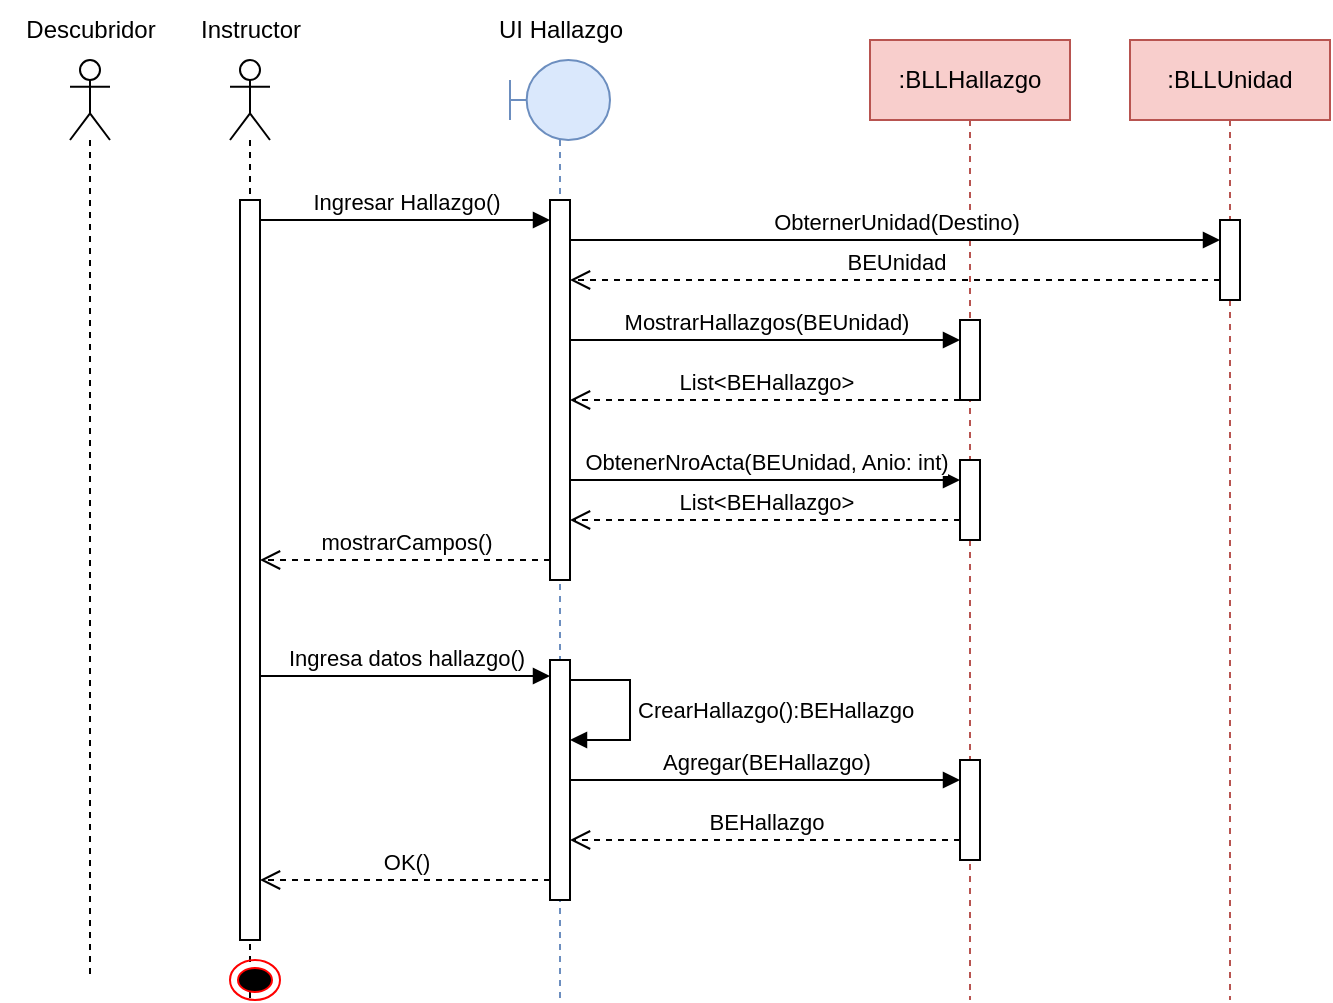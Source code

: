 <mxfile version="21.2.8" type="device" pages="6">
  <diagram id="c3wsxeW9VfYVjVdndttN" name="Hallazgo">
    <mxGraphModel dx="864" dy="508" grid="1" gridSize="10" guides="1" tooltips="1" connect="1" arrows="1" fold="1" page="1" pageScale="1" pageWidth="827" pageHeight="1169" math="0" shadow="0">
      <root>
        <mxCell id="0" />
        <mxCell id="1" parent="0" />
        <mxCell id="3DWU5Ann643cm-ORA4wk-1" value="" style="shape=umlLifeline;perimeter=lifelinePerimeter;whiteSpace=wrap;html=1;container=1;dropTarget=0;collapsible=0;recursiveResize=0;outlineConnect=0;portConstraint=eastwest;newEdgeStyle={&quot;edgeStyle&quot;:&quot;elbowEdgeStyle&quot;,&quot;elbow&quot;:&quot;vertical&quot;,&quot;curved&quot;:0,&quot;rounded&quot;:0};participant=umlActor;" parent="1" vertex="1">
          <mxGeometry x="370" y="890" width="20" height="470" as="geometry" />
        </mxCell>
        <mxCell id="O9HUUC9VaAOcV9BN0eb_-8" value="" style="html=1;points=[];perimeter=orthogonalPerimeter;outlineConnect=0;targetShapes=umlLifeline;portConstraint=eastwest;newEdgeStyle={&quot;edgeStyle&quot;:&quot;elbowEdgeStyle&quot;,&quot;elbow&quot;:&quot;vertical&quot;,&quot;curved&quot;:0,&quot;rounded&quot;:0};" parent="3DWU5Ann643cm-ORA4wk-1" vertex="1">
          <mxGeometry x="5" y="70" width="10" height="370" as="geometry" />
        </mxCell>
        <mxCell id="O9HUUC9VaAOcV9BN0eb_-1" value="" style="shape=umlLifeline;perimeter=lifelinePerimeter;whiteSpace=wrap;html=1;container=1;dropTarget=0;collapsible=0;recursiveResize=0;outlineConnect=0;portConstraint=eastwest;newEdgeStyle={&quot;edgeStyle&quot;:&quot;elbowEdgeStyle&quot;,&quot;elbow&quot;:&quot;vertical&quot;,&quot;curved&quot;:0,&quot;rounded&quot;:0};participant=umlBoundary;fontSize=12;fillColor=#dae8fc;strokeColor=#6c8ebf;" parent="1" vertex="1">
          <mxGeometry x="510" y="890" width="50" height="470" as="geometry" />
        </mxCell>
        <mxCell id="O9HUUC9VaAOcV9BN0eb_-35" style="edgeStyle=elbowEdgeStyle;rounded=0;orthogonalLoop=1;jettySize=auto;html=1;elbow=vertical;curved=0;" parent="O9HUUC9VaAOcV9BN0eb_-1" source="O9HUUC9VaAOcV9BN0eb_-9" target="O9HUUC9VaAOcV9BN0eb_-1" edge="1">
          <mxGeometry relative="1" as="geometry" />
        </mxCell>
        <mxCell id="O9HUUC9VaAOcV9BN0eb_-9" value="" style="html=1;points=[];perimeter=orthogonalPerimeter;outlineConnect=0;targetShapes=umlLifeline;portConstraint=eastwest;newEdgeStyle={&quot;edgeStyle&quot;:&quot;elbowEdgeStyle&quot;,&quot;elbow&quot;:&quot;vertical&quot;,&quot;curved&quot;:0,&quot;rounded&quot;:0};" parent="O9HUUC9VaAOcV9BN0eb_-1" vertex="1">
          <mxGeometry x="20" y="70" width="10" height="190" as="geometry" />
        </mxCell>
        <mxCell id="O9HUUC9VaAOcV9BN0eb_-37" value="" style="html=1;points=[];perimeter=orthogonalPerimeter;outlineConnect=0;targetShapes=umlLifeline;portConstraint=eastwest;newEdgeStyle={&quot;edgeStyle&quot;:&quot;elbowEdgeStyle&quot;,&quot;elbow&quot;:&quot;vertical&quot;,&quot;curved&quot;:0,&quot;rounded&quot;:0};" parent="O9HUUC9VaAOcV9BN0eb_-1" vertex="1">
          <mxGeometry x="20" y="300" width="10" height="120" as="geometry" />
        </mxCell>
        <mxCell id="4FQauCy_jsnJDFFm2DyC-2" value="CrearHallazgo():BEHallazgo" style="html=1;align=left;spacingLeft=2;endArrow=block;rounded=0;edgeStyle=orthogonalEdgeStyle;curved=0;rounded=0;" parent="O9HUUC9VaAOcV9BN0eb_-1" source="O9HUUC9VaAOcV9BN0eb_-37" target="O9HUUC9VaAOcV9BN0eb_-37" edge="1">
          <mxGeometry relative="1" as="geometry">
            <mxPoint x="30" y="310" as="sourcePoint" />
            <Array as="points">
              <mxPoint x="60" y="310" />
              <mxPoint x="60" y="340" />
            </Array>
            <mxPoint x="35" y="340" as="targetPoint" />
          </mxGeometry>
        </mxCell>
        <mxCell id="O9HUUC9VaAOcV9BN0eb_-4" value="Instructor" style="text;html=1;align=center;verticalAlign=middle;resizable=0;points=[];autosize=1;strokeColor=none;fillColor=none;" parent="1" vertex="1">
          <mxGeometry x="345" y="860" width="70" height="30" as="geometry" />
        </mxCell>
        <mxCell id="O9HUUC9VaAOcV9BN0eb_-6" value=":BLLHallazgo" style="shape=umlLifeline;perimeter=lifelinePerimeter;whiteSpace=wrap;html=1;container=1;dropTarget=0;collapsible=0;recursiveResize=0;outlineConnect=0;portConstraint=eastwest;newEdgeStyle={&quot;edgeStyle&quot;:&quot;elbowEdgeStyle&quot;,&quot;elbow&quot;:&quot;vertical&quot;,&quot;curved&quot;:0,&quot;rounded&quot;:0};fillColor=#f8cecc;strokeColor=#b85450;" parent="1" vertex="1">
          <mxGeometry x="690" y="880" width="100" height="480" as="geometry" />
        </mxCell>
        <mxCell id="O9HUUC9VaAOcV9BN0eb_-14" value="" style="html=1;points=[];perimeter=orthogonalPerimeter;outlineConnect=0;targetShapes=umlLifeline;portConstraint=eastwest;newEdgeStyle={&quot;edgeStyle&quot;:&quot;elbowEdgeStyle&quot;,&quot;elbow&quot;:&quot;vertical&quot;,&quot;curved&quot;:0,&quot;rounded&quot;:0};" parent="O9HUUC9VaAOcV9BN0eb_-6" vertex="1">
          <mxGeometry x="45" y="140" width="10" height="40" as="geometry" />
        </mxCell>
        <mxCell id="O9HUUC9VaAOcV9BN0eb_-40" value="" style="html=1;points=[];perimeter=orthogonalPerimeter;outlineConnect=0;targetShapes=umlLifeline;portConstraint=eastwest;newEdgeStyle={&quot;edgeStyle&quot;:&quot;elbowEdgeStyle&quot;,&quot;elbow&quot;:&quot;vertical&quot;,&quot;curved&quot;:0,&quot;rounded&quot;:0};" parent="O9HUUC9VaAOcV9BN0eb_-6" vertex="1">
          <mxGeometry x="45" y="360" width="10" height="50" as="geometry" />
        </mxCell>
        <mxCell id="O9HUUC9VaAOcV9BN0eb_-7" value="UI Hallazgo" style="text;html=1;align=center;verticalAlign=middle;resizable=0;points=[];autosize=1;strokeColor=none;fillColor=none;" parent="1" vertex="1">
          <mxGeometry x="490" y="860" width="90" height="30" as="geometry" />
        </mxCell>
        <mxCell id="O9HUUC9VaAOcV9BN0eb_-10" value="Ingresar Hallazgo()" style="html=1;verticalAlign=bottom;endArrow=block;edgeStyle=elbowEdgeStyle;elbow=vertical;curved=0;rounded=0;" parent="1" source="O9HUUC9VaAOcV9BN0eb_-8" target="O9HUUC9VaAOcV9BN0eb_-9" edge="1">
          <mxGeometry relative="1" as="geometry">
            <mxPoint x="460" y="970" as="sourcePoint" />
            <Array as="points">
              <mxPoint x="480" y="970" />
              <mxPoint x="360" y="960" />
            </Array>
          </mxGeometry>
        </mxCell>
        <mxCell id="O9HUUC9VaAOcV9BN0eb_-11" value="mostrarCampos()" style="html=1;verticalAlign=bottom;endArrow=open;dashed=1;endSize=8;edgeStyle=elbowEdgeStyle;elbow=vertical;curved=0;rounded=0;" parent="1" source="O9HUUC9VaAOcV9BN0eb_-9" target="O9HUUC9VaAOcV9BN0eb_-8" edge="1">
          <mxGeometry relative="1" as="geometry">
            <mxPoint x="460" y="1045" as="targetPoint" />
            <Array as="points">
              <mxPoint x="450" y="1140" />
            </Array>
          </mxGeometry>
        </mxCell>
        <mxCell id="O9HUUC9VaAOcV9BN0eb_-12" value=":BLLUnidad" style="shape=umlLifeline;perimeter=lifelinePerimeter;whiteSpace=wrap;html=1;container=1;dropTarget=0;collapsible=0;recursiveResize=0;outlineConnect=0;portConstraint=eastwest;newEdgeStyle={&quot;edgeStyle&quot;:&quot;elbowEdgeStyle&quot;,&quot;elbow&quot;:&quot;vertical&quot;,&quot;curved&quot;:0,&quot;rounded&quot;:0};fillColor=#f8cecc;strokeColor=#b85450;" parent="1" vertex="1">
          <mxGeometry x="820" y="880" width="100" height="480" as="geometry" />
        </mxCell>
        <mxCell id="O9HUUC9VaAOcV9BN0eb_-24" value="" style="html=1;points=[];perimeter=orthogonalPerimeter;outlineConnect=0;targetShapes=umlLifeline;portConstraint=eastwest;newEdgeStyle={&quot;edgeStyle&quot;:&quot;elbowEdgeStyle&quot;,&quot;elbow&quot;:&quot;vertical&quot;,&quot;curved&quot;:0,&quot;rounded&quot;:0};" parent="O9HUUC9VaAOcV9BN0eb_-12" vertex="1">
          <mxGeometry x="45" y="90" width="10" height="40" as="geometry" />
        </mxCell>
        <mxCell id="O9HUUC9VaAOcV9BN0eb_-15" value="MostrarHallazgos(BEUnidad)" style="html=1;verticalAlign=bottom;endArrow=block;edgeStyle=elbowEdgeStyle;elbow=vertical;curved=0;rounded=0;" parent="1" target="O9HUUC9VaAOcV9BN0eb_-14" edge="1">
          <mxGeometry relative="1" as="geometry">
            <mxPoint x="540" y="1030" as="sourcePoint" />
            <Array as="points">
              <mxPoint x="680" y="1030" />
              <mxPoint x="660" y="1040" />
              <mxPoint x="570" y="1020" />
              <mxPoint x="720" y="1010" />
            </Array>
          </mxGeometry>
        </mxCell>
        <mxCell id="O9HUUC9VaAOcV9BN0eb_-16" value="List&amp;lt;BEHallazgo&amp;gt;" style="html=1;verticalAlign=bottom;endArrow=open;dashed=1;endSize=8;edgeStyle=elbowEdgeStyle;elbow=vertical;curved=0;rounded=0;" parent="1" source="O9HUUC9VaAOcV9BN0eb_-14" edge="1">
          <mxGeometry relative="1" as="geometry">
            <mxPoint x="540" y="1060" as="targetPoint" />
            <Array as="points">
              <mxPoint x="680" y="1060" />
            </Array>
            <mxPoint as="offset" />
          </mxGeometry>
        </mxCell>
        <mxCell id="O9HUUC9VaAOcV9BN0eb_-18" value="ObtenerNroActa(BEUnidad, Anio: int)" style="html=1;verticalAlign=bottom;endArrow=block;edgeStyle=elbowEdgeStyle;elbow=vertical;curved=0;rounded=0;" parent="1" target="O9HUUC9VaAOcV9BN0eb_-20" edge="1">
          <mxGeometry relative="1" as="geometry">
            <mxPoint x="540" y="1100" as="sourcePoint" />
            <mxPoint x="715" y="1100" as="targetPoint" />
            <Array as="points">
              <mxPoint x="560" y="1100" />
              <mxPoint x="710" y="1090" />
            </Array>
          </mxGeometry>
        </mxCell>
        <mxCell id="O9HUUC9VaAOcV9BN0eb_-19" value="List&amp;lt;BEHallazgo&amp;gt;" style="html=1;verticalAlign=bottom;endArrow=open;dashed=1;endSize=8;edgeStyle=elbowEdgeStyle;elbow=vertical;curved=0;rounded=0;" parent="1" source="O9HUUC9VaAOcV9BN0eb_-20" edge="1">
          <mxGeometry relative="1" as="geometry">
            <mxPoint x="540" y="1120" as="targetPoint" />
            <mxPoint x="730" y="1120" as="sourcePoint" />
            <Array as="points" />
            <mxPoint as="offset" />
          </mxGeometry>
        </mxCell>
        <mxCell id="O9HUUC9VaAOcV9BN0eb_-20" value="" style="html=1;points=[];perimeter=orthogonalPerimeter;outlineConnect=0;targetShapes=umlLifeline;portConstraint=eastwest;newEdgeStyle={&quot;edgeStyle&quot;:&quot;elbowEdgeStyle&quot;,&quot;elbow&quot;:&quot;vertical&quot;,&quot;curved&quot;:0,&quot;rounded&quot;:0};" parent="1" vertex="1">
          <mxGeometry x="735" y="1090" width="10" height="40" as="geometry" />
        </mxCell>
        <mxCell id="O9HUUC9VaAOcV9BN0eb_-25" value="ObternerUnidad(Destino)" style="html=1;verticalAlign=bottom;endArrow=block;edgeStyle=elbowEdgeStyle;elbow=vertical;curved=0;rounded=0;" parent="1" source="O9HUUC9VaAOcV9BN0eb_-9" target="O9HUUC9VaAOcV9BN0eb_-24" edge="1">
          <mxGeometry relative="1" as="geometry">
            <mxPoint x="670" y="1050" as="sourcePoint" />
            <Array as="points">
              <mxPoint x="620" y="980" />
              <mxPoint x="830" y="970" />
            </Array>
          </mxGeometry>
        </mxCell>
        <mxCell id="O9HUUC9VaAOcV9BN0eb_-26" value="BEUnidad" style="html=1;verticalAlign=bottom;endArrow=open;dashed=1;endSize=8;edgeStyle=elbowEdgeStyle;elbow=vertical;curved=0;rounded=0;" parent="1" source="O9HUUC9VaAOcV9BN0eb_-24" target="O9HUUC9VaAOcV9BN0eb_-9" edge="1">
          <mxGeometry relative="1" as="geometry">
            <mxPoint x="670" y="1125" as="targetPoint" />
            <Array as="points">
              <mxPoint x="780" y="1000" />
            </Array>
          </mxGeometry>
        </mxCell>
        <mxCell id="O9HUUC9VaAOcV9BN0eb_-28" value="" style="shape=umlLifeline;perimeter=lifelinePerimeter;whiteSpace=wrap;html=1;container=1;dropTarget=0;collapsible=0;recursiveResize=0;outlineConnect=0;portConstraint=eastwest;newEdgeStyle={&quot;edgeStyle&quot;:&quot;elbowEdgeStyle&quot;,&quot;elbow&quot;:&quot;vertical&quot;,&quot;curved&quot;:0,&quot;rounded&quot;:0};participant=umlActor;" parent="1" vertex="1">
          <mxGeometry x="290" y="890" width="20" height="460" as="geometry" />
        </mxCell>
        <mxCell id="O9HUUC9VaAOcV9BN0eb_-30" value="Descubridor" style="text;html=1;align=center;verticalAlign=middle;resizable=0;points=[];autosize=1;strokeColor=none;fillColor=none;" parent="1" vertex="1">
          <mxGeometry x="255" y="860" width="90" height="30" as="geometry" />
        </mxCell>
        <mxCell id="O9HUUC9VaAOcV9BN0eb_-38" value="Ingresa datos hallazgo()" style="html=1;verticalAlign=bottom;endArrow=block;edgeStyle=elbowEdgeStyle;elbow=vertical;curved=0;rounded=0;" parent="1" edge="1">
          <mxGeometry x="0.007" relative="1" as="geometry">
            <mxPoint x="385" y="1198" as="sourcePoint" />
            <Array as="points">
              <mxPoint x="500" y="1198" />
            </Array>
            <mxPoint x="530" y="1198" as="targetPoint" />
            <mxPoint as="offset" />
          </mxGeometry>
        </mxCell>
        <mxCell id="O9HUUC9VaAOcV9BN0eb_-39" value="OK()" style="html=1;verticalAlign=bottom;endArrow=open;dashed=1;endSize=8;edgeStyle=elbowEdgeStyle;elbow=vertical;curved=0;rounded=0;" parent="1" source="O9HUUC9VaAOcV9BN0eb_-37" target="O9HUUC9VaAOcV9BN0eb_-8" edge="1">
          <mxGeometry relative="1" as="geometry">
            <mxPoint x="460" y="1255.33" as="targetPoint" />
            <Array as="points">
              <mxPoint x="490" y="1300" />
              <mxPoint x="460" y="1260" />
            </Array>
          </mxGeometry>
        </mxCell>
        <mxCell id="O9HUUC9VaAOcV9BN0eb_-41" value="Agregar(BEHallazgo)" style="html=1;verticalAlign=bottom;endArrow=block;edgeStyle=elbowEdgeStyle;elbow=vertical;curved=0;rounded=0;" parent="1" source="O9HUUC9VaAOcV9BN0eb_-37" target="O9HUUC9VaAOcV9BN0eb_-40" edge="1">
          <mxGeometry relative="1" as="geometry">
            <mxPoint x="655" y="1210" as="sourcePoint" />
            <Array as="points">
              <mxPoint x="640" y="1250" />
              <mxPoint x="660" y="1220" />
              <mxPoint x="550" y="1210" />
            </Array>
          </mxGeometry>
        </mxCell>
        <mxCell id="O9HUUC9VaAOcV9BN0eb_-42" value="BEHallazgo" style="html=1;verticalAlign=bottom;endArrow=open;dashed=1;endSize=8;edgeStyle=elbowEdgeStyle;elbow=vertical;curved=0;rounded=0;" parent="1" source="O9HUUC9VaAOcV9BN0eb_-40" target="O9HUUC9VaAOcV9BN0eb_-37" edge="1">
          <mxGeometry x="0.001" relative="1" as="geometry">
            <mxPoint x="655" y="1285" as="targetPoint" />
            <Array as="points">
              <mxPoint x="590" y="1280" />
            </Array>
            <mxPoint as="offset" />
          </mxGeometry>
        </mxCell>
        <mxCell id="ej4OKCEAexvG4dMws27k-1" value="" style="ellipse;html=1;shape=endState;fillColor=#000000;strokeColor=#ff0000;" parent="1" vertex="1">
          <mxGeometry x="370" y="1340" width="25" height="20" as="geometry" />
        </mxCell>
      </root>
    </mxGraphModel>
  </diagram>
  <diagram name="Elemento" id="A-orRytzj3CsjvgJPvsr">
    <mxGraphModel dx="596" dy="350" grid="1" gridSize="10" guides="1" tooltips="1" connect="1" arrows="1" fold="1" page="1" pageScale="1" pageWidth="827" pageHeight="1169" math="0" shadow="0">
      <root>
        <mxCell id="A2rfT9lGhWCGEGuSBZPX-0" />
        <mxCell id="A2rfT9lGhWCGEGuSBZPX-1" parent="A2rfT9lGhWCGEGuSBZPX-0" />
        <mxCell id="A2rfT9lGhWCGEGuSBZPX-2" value="" style="shape=umlLifeline;perimeter=lifelinePerimeter;whiteSpace=wrap;html=1;container=1;dropTarget=0;collapsible=0;recursiveResize=0;outlineConnect=0;portConstraint=eastwest;newEdgeStyle={&quot;edgeStyle&quot;:&quot;elbowEdgeStyle&quot;,&quot;elbow&quot;:&quot;vertical&quot;,&quot;curved&quot;:0,&quot;rounded&quot;:0};participant=umlActor;" parent="A2rfT9lGhWCGEGuSBZPX-1" vertex="1">
          <mxGeometry x="370" y="890" width="20" height="490" as="geometry" />
        </mxCell>
        <mxCell id="A2rfT9lGhWCGEGuSBZPX-3" value="" style="html=1;points=[];perimeter=orthogonalPerimeter;outlineConnect=0;targetShapes=umlLifeline;portConstraint=eastwest;newEdgeStyle={&quot;edgeStyle&quot;:&quot;elbowEdgeStyle&quot;,&quot;elbow&quot;:&quot;vertical&quot;,&quot;curved&quot;:0,&quot;rounded&quot;:0};" parent="A2rfT9lGhWCGEGuSBZPX-2" vertex="1">
          <mxGeometry x="5" y="70" width="10" height="400" as="geometry" />
        </mxCell>
        <mxCell id="A2rfT9lGhWCGEGuSBZPX-4" value="" style="shape=umlLifeline;perimeter=lifelinePerimeter;whiteSpace=wrap;html=1;container=1;dropTarget=0;collapsible=0;recursiveResize=0;outlineConnect=0;portConstraint=eastwest;newEdgeStyle={&quot;edgeStyle&quot;:&quot;elbowEdgeStyle&quot;,&quot;elbow&quot;:&quot;vertical&quot;,&quot;curved&quot;:0,&quot;rounded&quot;:0};participant=umlBoundary;fontSize=12;fillColor=#dae8fc;strokeColor=#6c8ebf;" parent="A2rfT9lGhWCGEGuSBZPX-1" vertex="1">
          <mxGeometry x="510" y="890" width="50" height="490" as="geometry" />
        </mxCell>
        <mxCell id="A2rfT9lGhWCGEGuSBZPX-5" style="edgeStyle=elbowEdgeStyle;rounded=0;orthogonalLoop=1;jettySize=auto;html=1;elbow=vertical;curved=0;" parent="A2rfT9lGhWCGEGuSBZPX-4" source="A2rfT9lGhWCGEGuSBZPX-6" target="A2rfT9lGhWCGEGuSBZPX-4" edge="1">
          <mxGeometry relative="1" as="geometry" />
        </mxCell>
        <mxCell id="A2rfT9lGhWCGEGuSBZPX-6" value="" style="html=1;points=[];perimeter=orthogonalPerimeter;outlineConnect=0;targetShapes=umlLifeline;portConstraint=eastwest;newEdgeStyle={&quot;edgeStyle&quot;:&quot;elbowEdgeStyle&quot;,&quot;elbow&quot;:&quot;vertical&quot;,&quot;curved&quot;:0,&quot;rounded&quot;:0};" parent="A2rfT9lGhWCGEGuSBZPX-4" vertex="1">
          <mxGeometry x="20" y="70" width="10" height="190" as="geometry" />
        </mxCell>
        <mxCell id="A2rfT9lGhWCGEGuSBZPX-7" value="" style="html=1;points=[];perimeter=orthogonalPerimeter;outlineConnect=0;targetShapes=umlLifeline;portConstraint=eastwest;newEdgeStyle={&quot;edgeStyle&quot;:&quot;elbowEdgeStyle&quot;,&quot;elbow&quot;:&quot;vertical&quot;,&quot;curved&quot;:0,&quot;rounded&quot;:0};" parent="A2rfT9lGhWCGEGuSBZPX-4" vertex="1">
          <mxGeometry x="20" y="300" width="10" height="170" as="geometry" />
        </mxCell>
        <mxCell id="A2rfT9lGhWCGEGuSBZPX-8" value="CrearElemento():BEElemento" style="html=1;align=left;spacingLeft=2;endArrow=block;rounded=0;edgeStyle=orthogonalEdgeStyle;curved=0;rounded=0;" parent="A2rfT9lGhWCGEGuSBZPX-4" edge="1">
          <mxGeometry relative="1" as="geometry">
            <mxPoint x="30" y="339" as="sourcePoint" />
            <Array as="points">
              <mxPoint x="60" y="339" />
              <mxPoint x="60" y="369" />
            </Array>
            <mxPoint x="30" y="369" as="targetPoint" />
          </mxGeometry>
        </mxCell>
        <mxCell id="A2rfT9lGhWCGEGuSBZPX-9" value="Instructor" style="text;html=1;align=center;verticalAlign=middle;resizable=0;points=[];autosize=1;strokeColor=none;fillColor=none;" parent="A2rfT9lGhWCGEGuSBZPX-1" vertex="1">
          <mxGeometry x="345" y="860" width="70" height="30" as="geometry" />
        </mxCell>
        <mxCell id="A2rfT9lGhWCGEGuSBZPX-10" value=":BLLElemento" style="shape=umlLifeline;perimeter=lifelinePerimeter;whiteSpace=wrap;html=1;container=1;dropTarget=0;collapsible=0;recursiveResize=0;outlineConnect=0;portConstraint=eastwest;newEdgeStyle={&quot;edgeStyle&quot;:&quot;elbowEdgeStyle&quot;,&quot;elbow&quot;:&quot;vertical&quot;,&quot;curved&quot;:0,&quot;rounded&quot;:0};fillColor=#f8cecc;strokeColor=#b85450;" parent="A2rfT9lGhWCGEGuSBZPX-1" vertex="1">
          <mxGeometry x="761" y="880" width="100" height="510" as="geometry" />
        </mxCell>
        <mxCell id="A2rfT9lGhWCGEGuSBZPX-12" value="" style="html=1;points=[];perimeter=orthogonalPerimeter;outlineConnect=0;targetShapes=umlLifeline;portConstraint=eastwest;newEdgeStyle={&quot;edgeStyle&quot;:&quot;elbowEdgeStyle&quot;,&quot;elbow&quot;:&quot;vertical&quot;,&quot;curved&quot;:0,&quot;rounded&quot;:0};" parent="A2rfT9lGhWCGEGuSBZPX-10" vertex="1">
          <mxGeometry x="45" y="390" width="10" height="50" as="geometry" />
        </mxCell>
        <mxCell id="A2rfT9lGhWCGEGuSBZPX-13" value="UI Elemento" style="text;html=1;align=center;verticalAlign=middle;resizable=0;points=[];autosize=1;strokeColor=none;fillColor=none;" parent="A2rfT9lGhWCGEGuSBZPX-1" vertex="1">
          <mxGeometry x="490" y="860" width="90" height="30" as="geometry" />
        </mxCell>
        <mxCell id="A2rfT9lGhWCGEGuSBZPX-14" value="Ingresar UI Elemento()" style="html=1;verticalAlign=bottom;endArrow=block;edgeStyle=elbowEdgeStyle;elbow=vertical;curved=0;rounded=0;" parent="A2rfT9lGhWCGEGuSBZPX-1" source="A2rfT9lGhWCGEGuSBZPX-3" target="A2rfT9lGhWCGEGuSBZPX-6" edge="1">
          <mxGeometry relative="1" as="geometry">
            <mxPoint x="460" y="970" as="sourcePoint" />
            <Array as="points">
              <mxPoint x="480" y="970" />
              <mxPoint x="360" y="960" />
            </Array>
          </mxGeometry>
        </mxCell>
        <mxCell id="A2rfT9lGhWCGEGuSBZPX-15" value="mostrarCampos()" style="html=1;verticalAlign=bottom;endArrow=open;dashed=1;endSize=8;edgeStyle=elbowEdgeStyle;elbow=vertical;curved=0;rounded=0;" parent="A2rfT9lGhWCGEGuSBZPX-1" source="A2rfT9lGhWCGEGuSBZPX-6" target="A2rfT9lGhWCGEGuSBZPX-3" edge="1">
          <mxGeometry relative="1" as="geometry">
            <mxPoint x="460" y="1045" as="targetPoint" />
            <Array as="points">
              <mxPoint x="450" y="1140" />
            </Array>
          </mxGeometry>
        </mxCell>
        <mxCell id="A2rfT9lGhWCGEGuSBZPX-16" value=":BLLCategoria" style="shape=umlLifeline;perimeter=lifelinePerimeter;whiteSpace=wrap;html=1;container=1;dropTarget=0;collapsible=0;recursiveResize=0;outlineConnect=0;portConstraint=eastwest;newEdgeStyle={&quot;edgeStyle&quot;:&quot;elbowEdgeStyle&quot;,&quot;elbow&quot;:&quot;vertical&quot;,&quot;curved&quot;:0,&quot;rounded&quot;:0};fillColor=#f8cecc;strokeColor=#b85450;" parent="A2rfT9lGhWCGEGuSBZPX-1" vertex="1">
          <mxGeometry x="890" y="880" width="100" height="510" as="geometry" />
        </mxCell>
        <mxCell id="A2rfT9lGhWCGEGuSBZPX-17" value="" style="html=1;points=[];perimeter=orthogonalPerimeter;outlineConnect=0;targetShapes=umlLifeline;portConstraint=eastwest;newEdgeStyle={&quot;edgeStyle&quot;:&quot;elbowEdgeStyle&quot;,&quot;elbow&quot;:&quot;vertical&quot;,&quot;curved&quot;:0,&quot;rounded&quot;:0};" parent="A2rfT9lGhWCGEGuSBZPX-16" vertex="1">
          <mxGeometry x="45" y="90" width="10" height="60" as="geometry" />
        </mxCell>
        <mxCell id="A2rfT9lGhWCGEGuSBZPX-23" value="ObtenerCategorias()" style="html=1;verticalAlign=bottom;endArrow=block;edgeStyle=elbowEdgeStyle;elbow=vertical;curved=0;rounded=0;" parent="A2rfT9lGhWCGEGuSBZPX-1" source="A2rfT9lGhWCGEGuSBZPX-6" target="A2rfT9lGhWCGEGuSBZPX-17" edge="1">
          <mxGeometry relative="1" as="geometry">
            <mxPoint x="670" y="1050" as="sourcePoint" />
            <Array as="points">
              <mxPoint x="620" y="980" />
              <mxPoint x="830" y="970" />
            </Array>
          </mxGeometry>
        </mxCell>
        <mxCell id="A2rfT9lGhWCGEGuSBZPX-24" value="List&amp;lt;BECategoria&amp;gt;" style="html=1;verticalAlign=bottom;endArrow=open;dashed=1;endSize=8;edgeStyle=elbowEdgeStyle;elbow=vertical;curved=0;rounded=0;" parent="A2rfT9lGhWCGEGuSBZPX-1" source="A2rfT9lGhWCGEGuSBZPX-17" target="A2rfT9lGhWCGEGuSBZPX-6" edge="1">
          <mxGeometry relative="1" as="geometry">
            <mxPoint x="670" y="1125" as="targetPoint" />
            <Array as="points">
              <mxPoint x="790" y="1020" />
            </Array>
          </mxGeometry>
        </mxCell>
        <mxCell id="A2rfT9lGhWCGEGuSBZPX-27" value="Ingresa datos Elementos()" style="html=1;verticalAlign=bottom;endArrow=block;edgeStyle=elbowEdgeStyle;elbow=vertical;curved=0;rounded=0;" parent="A2rfT9lGhWCGEGuSBZPX-1" edge="1">
          <mxGeometry relative="1" as="geometry">
            <mxPoint x="385" y="1198" as="sourcePoint" />
            <Array as="points">
              <mxPoint x="500" y="1198" />
            </Array>
            <mxPoint x="530" y="1198" as="targetPoint" />
          </mxGeometry>
        </mxCell>
        <mxCell id="A2rfT9lGhWCGEGuSBZPX-28" value="Mostrar elementos()" style="html=1;verticalAlign=bottom;endArrow=open;dashed=1;endSize=8;edgeStyle=elbowEdgeStyle;elbow=vertical;curved=0;rounded=0;" parent="A2rfT9lGhWCGEGuSBZPX-1" source="A2rfT9lGhWCGEGuSBZPX-7" target="A2rfT9lGhWCGEGuSBZPX-3" edge="1">
          <mxGeometry relative="1" as="geometry">
            <mxPoint x="460" y="1255.33" as="targetPoint" />
            <Array as="points">
              <mxPoint x="490" y="1330" />
              <mxPoint x="460" y="1260" />
            </Array>
          </mxGeometry>
        </mxCell>
        <mxCell id="A2rfT9lGhWCGEGuSBZPX-29" value="AgregarElementoHallazgo(BEHallazgo ,BEElemento)" style="html=1;verticalAlign=bottom;endArrow=block;edgeStyle=elbowEdgeStyle;elbow=vertical;curved=0;rounded=0;" parent="A2rfT9lGhWCGEGuSBZPX-1" target="A2rfT9lGhWCGEGuSBZPX-12" edge="1">
          <mxGeometry x="-0.001" relative="1" as="geometry">
            <mxPoint x="540" y="1282" as="sourcePoint" />
            <Array as="points">
              <mxPoint x="640" y="1282" />
              <mxPoint x="660" y="1252" />
              <mxPoint x="550" y="1242" />
            </Array>
            <mxPoint x="737" y="1282" as="targetPoint" />
            <mxPoint as="offset" />
          </mxGeometry>
        </mxCell>
        <mxCell id="A2rfT9lGhWCGEGuSBZPX-30" value="OK():bool" style="html=1;verticalAlign=bottom;endArrow=open;dashed=1;endSize=8;edgeStyle=elbowEdgeStyle;elbow=vertical;curved=0;rounded=0;" parent="A2rfT9lGhWCGEGuSBZPX-1" source="A2rfT9lGhWCGEGuSBZPX-12" edge="1">
          <mxGeometry x="0.001" relative="1" as="geometry">
            <mxPoint x="540" y="1308" as="targetPoint" />
            <Array as="points">
              <mxPoint x="590" y="1308" />
            </Array>
            <mxPoint as="offset" />
          </mxGeometry>
        </mxCell>
        <mxCell id="YlGeLhQk132Ek1MZTJKb-0" value=":BLLArticulo" style="shape=umlLifeline;perimeter=lifelinePerimeter;whiteSpace=wrap;html=1;container=1;dropTarget=0;collapsible=0;recursiveResize=0;outlineConnect=0;portConstraint=eastwest;newEdgeStyle={&quot;edgeStyle&quot;:&quot;elbowEdgeStyle&quot;,&quot;elbow&quot;:&quot;vertical&quot;,&quot;curved&quot;:0,&quot;rounded&quot;:0};fillColor=#f8cecc;strokeColor=#b85450;" parent="A2rfT9lGhWCGEGuSBZPX-1" vertex="1">
          <mxGeometry x="1050" y="880" width="100" height="510" as="geometry" />
        </mxCell>
        <mxCell id="YlGeLhQk132Ek1MZTJKb-1" value="" style="html=1;points=[];perimeter=orthogonalPerimeter;outlineConnect=0;targetShapes=umlLifeline;portConstraint=eastwest;newEdgeStyle={&quot;edgeStyle&quot;:&quot;elbowEdgeStyle&quot;,&quot;elbow&quot;:&quot;vertical&quot;,&quot;curved&quot;:0,&quot;rounded&quot;:0};" parent="YlGeLhQk132Ek1MZTJKb-0" vertex="1">
          <mxGeometry x="45" y="110" width="10" height="30" as="geometry" />
        </mxCell>
        <mxCell id="YlGeLhQk132Ek1MZTJKb-2" value=":BLLEstado_Elemento" style="shape=umlLifeline;perimeter=lifelinePerimeter;whiteSpace=wrap;html=1;container=1;dropTarget=0;collapsible=0;recursiveResize=0;outlineConnect=0;portConstraint=eastwest;newEdgeStyle={&quot;edgeStyle&quot;:&quot;elbowEdgeStyle&quot;,&quot;elbow&quot;:&quot;vertical&quot;,&quot;curved&quot;:0,&quot;rounded&quot;:0};fillColor=#f8cecc;strokeColor=#b85450;" parent="A2rfT9lGhWCGEGuSBZPX-1" vertex="1">
          <mxGeometry x="1190" y="880" width="130" height="520" as="geometry" />
        </mxCell>
        <mxCell id="YlGeLhQk132Ek1MZTJKb-3" value="" style="html=1;points=[];perimeter=orthogonalPerimeter;outlineConnect=0;targetShapes=umlLifeline;portConstraint=eastwest;newEdgeStyle={&quot;edgeStyle&quot;:&quot;elbowEdgeStyle&quot;,&quot;elbow&quot;:&quot;vertical&quot;,&quot;curved&quot;:0,&quot;rounded&quot;:0};" parent="YlGeLhQk132Ek1MZTJKb-2" vertex="1">
          <mxGeometry x="60" y="170" width="10" height="50" as="geometry" />
        </mxCell>
        <mxCell id="YlGeLhQk132Ek1MZTJKb-5" value="ObtenerAriculos(BECategoria)" style="html=1;verticalAlign=bottom;endArrow=block;edgeStyle=elbowEdgeStyle;elbow=vertical;curved=0;rounded=0;" parent="A2rfT9lGhWCGEGuSBZPX-1" source="A2rfT9lGhWCGEGuSBZPX-17" target="YlGeLhQk132Ek1MZTJKb-1" edge="1">
          <mxGeometry relative="1" as="geometry">
            <mxPoint x="620" y="990" as="sourcePoint" />
            <Array as="points">
              <mxPoint x="970" y="990" />
              <mxPoint x="910" y="980" />
            </Array>
            <mxPoint x="945" y="990" as="targetPoint" />
            <mxPoint as="offset" />
          </mxGeometry>
        </mxCell>
        <mxCell id="YlGeLhQk132Ek1MZTJKb-7" value="List&amp;lt;BEArticulo&amp;gt;" style="html=1;verticalAlign=bottom;endArrow=open;dashed=1;endSize=8;edgeStyle=elbowEdgeStyle;elbow=vertical;curved=0;rounded=0;" parent="A2rfT9lGhWCGEGuSBZPX-1" source="YlGeLhQk132Ek1MZTJKb-1" target="A2rfT9lGhWCGEGuSBZPX-17" edge="1">
          <mxGeometry relative="1" as="geometry">
            <mxPoint x="620" y="1030" as="targetPoint" />
            <Array as="points">
              <mxPoint x="1000" y="1010" />
              <mxPoint x="870" y="1030" />
            </Array>
            <mxPoint x="945" y="1030" as="sourcePoint" />
          </mxGeometry>
        </mxCell>
        <mxCell id="YlGeLhQk132Ek1MZTJKb-8" value="Loop" style="shape=umlFrame;whiteSpace=wrap;html=1;pointerEvents=0;width=50;height=20;fillColor=#1ba1e2;fontColor=#ffffff;strokeColor=#006EAF;" parent="A2rfT9lGhWCGEGuSBZPX-1" vertex="1">
          <mxGeometry x="890" y="950" width="250" height="80" as="geometry" />
        </mxCell>
        <mxCell id="YlGeLhQk132Ek1MZTJKb-9" value="ObtenerEstados()" style="html=1;verticalAlign=bottom;endArrow=block;edgeStyle=elbowEdgeStyle;elbow=vertical;curved=0;rounded=0;" parent="A2rfT9lGhWCGEGuSBZPX-1" source="A2rfT9lGhWCGEGuSBZPX-6" target="YlGeLhQk132Ek1MZTJKb-3" edge="1">
          <mxGeometry relative="1" as="geometry">
            <mxPoint x="610" y="1055" as="sourcePoint" />
            <Array as="points">
              <mxPoint x="1210" y="1055" />
              <mxPoint x="630" y="1050" />
              <mxPoint x="800" y="1040" />
              <mxPoint x="700" y="990" />
              <mxPoint x="910" y="980" />
            </Array>
            <mxPoint x="945" y="990" as="targetPoint" />
          </mxGeometry>
        </mxCell>
        <mxCell id="YlGeLhQk132Ek1MZTJKb-10" value="List&amp;lt;BEEstado_Elemento&amp;gt;" style="html=1;verticalAlign=bottom;endArrow=open;dashed=1;endSize=8;edgeStyle=elbowEdgeStyle;elbow=vertical;curved=0;rounded=0;" parent="A2rfT9lGhWCGEGuSBZPX-1" source="YlGeLhQk132Ek1MZTJKb-3" target="A2rfT9lGhWCGEGuSBZPX-6" edge="1">
          <mxGeometry relative="1" as="geometry">
            <mxPoint x="610" y="1090" as="targetPoint" />
            <Array as="points">
              <mxPoint x="1080" y="1090" />
              <mxPoint x="880" y="1080" />
            </Array>
            <mxPoint x="955" y="1080" as="sourcePoint" />
          </mxGeometry>
        </mxCell>
        <mxCell id="YlGeLhQk132Ek1MZTJKb-11" value="Loop" style="shape=umlFrame;whiteSpace=wrap;html=1;pointerEvents=0;width=50;height=20;fillColor=#1ba1e2;fontColor=#ffffff;strokeColor=#006EAF;" parent="A2rfT9lGhWCGEGuSBZPX-1" vertex="1">
          <mxGeometry x="330" y="1180" width="510" height="160" as="geometry" />
        </mxCell>
        <mxCell id="YlGeLhQk132Ek1MZTJKb-15" value="" style="ellipse;html=1;shape=endState;fillColor=#000000;strokeColor=#ff0000;" parent="A2rfT9lGhWCGEGuSBZPX-1" vertex="1">
          <mxGeometry x="367.5" y="1370" width="25" height="20" as="geometry" />
        </mxCell>
      </root>
    </mxGraphModel>
  </diagram>
  <diagram name="Intervinientes" id="DneeqVPw3gymN1wnQvtL">
    <mxGraphModel dx="524" dy="308" grid="1" gridSize="10" guides="1" tooltips="1" connect="1" arrows="1" fold="1" page="1" pageScale="1" pageWidth="827" pageHeight="1169" background="#ffffff" math="0" shadow="0">
      <root>
        <mxCell id="6egyOeeNCdMymKJtTczB-0" />
        <mxCell id="6egyOeeNCdMymKJtTczB-1" parent="6egyOeeNCdMymKJtTczB-0" />
        <mxCell id="6egyOeeNCdMymKJtTczB-2" value="" style="shape=umlLifeline;perimeter=lifelinePerimeter;whiteSpace=wrap;html=1;container=1;dropTarget=0;collapsible=0;recursiveResize=0;outlineConnect=0;portConstraint=eastwest;newEdgeStyle={&quot;edgeStyle&quot;:&quot;elbowEdgeStyle&quot;,&quot;elbow&quot;:&quot;vertical&quot;,&quot;curved&quot;:0,&quot;rounded&quot;:0};participant=umlActor;" parent="6egyOeeNCdMymKJtTczB-1" vertex="1">
          <mxGeometry x="370" y="890" width="20" height="490" as="geometry" />
        </mxCell>
        <mxCell id="6egyOeeNCdMymKJtTczB-3" value="" style="html=1;points=[];perimeter=orthogonalPerimeter;outlineConnect=0;targetShapes=umlLifeline;portConstraint=eastwest;newEdgeStyle={&quot;edgeStyle&quot;:&quot;elbowEdgeStyle&quot;,&quot;elbow&quot;:&quot;vertical&quot;,&quot;curved&quot;:0,&quot;rounded&quot;:0};" parent="6egyOeeNCdMymKJtTczB-2" vertex="1">
          <mxGeometry x="5" y="70" width="10" height="400" as="geometry" />
        </mxCell>
        <mxCell id="6egyOeeNCdMymKJtTczB-4" value="" style="shape=umlLifeline;perimeter=lifelinePerimeter;whiteSpace=wrap;html=1;container=1;dropTarget=0;collapsible=0;recursiveResize=0;outlineConnect=0;portConstraint=eastwest;newEdgeStyle={&quot;edgeStyle&quot;:&quot;elbowEdgeStyle&quot;,&quot;elbow&quot;:&quot;vertical&quot;,&quot;curved&quot;:0,&quot;rounded&quot;:0};participant=umlBoundary;fontSize=12;fillColor=#dae8fc;strokeColor=#6c8ebf;" parent="6egyOeeNCdMymKJtTczB-1" vertex="1">
          <mxGeometry x="510" y="890" width="50" height="490" as="geometry" />
        </mxCell>
        <mxCell id="6egyOeeNCdMymKJtTczB-5" style="edgeStyle=elbowEdgeStyle;rounded=0;orthogonalLoop=1;jettySize=auto;html=1;elbow=vertical;curved=0;" parent="6egyOeeNCdMymKJtTczB-4" source="6egyOeeNCdMymKJtTczB-6" target="6egyOeeNCdMymKJtTczB-4" edge="1">
          <mxGeometry relative="1" as="geometry" />
        </mxCell>
        <mxCell id="6egyOeeNCdMymKJtTczB-6" value="" style="html=1;points=[];perimeter=orthogonalPerimeter;outlineConnect=0;targetShapes=umlLifeline;portConstraint=eastwest;newEdgeStyle={&quot;edgeStyle&quot;:&quot;elbowEdgeStyle&quot;,&quot;elbow&quot;:&quot;vertical&quot;,&quot;curved&quot;:0,&quot;rounded&quot;:0};" parent="6egyOeeNCdMymKJtTczB-4" vertex="1">
          <mxGeometry x="20" y="70" width="10" height="190" as="geometry" />
        </mxCell>
        <mxCell id="6egyOeeNCdMymKJtTczB-7" value="" style="html=1;points=[];perimeter=orthogonalPerimeter;outlineConnect=0;targetShapes=umlLifeline;portConstraint=eastwest;newEdgeStyle={&quot;edgeStyle&quot;:&quot;elbowEdgeStyle&quot;,&quot;elbow&quot;:&quot;vertical&quot;,&quot;curved&quot;:0,&quot;rounded&quot;:0};" parent="6egyOeeNCdMymKJtTczB-4" vertex="1">
          <mxGeometry x="20" y="300" width="10" height="170" as="geometry" />
        </mxCell>
        <mxCell id="6egyOeeNCdMymKJtTczB-9" value="Instructor" style="text;html=1;align=center;verticalAlign=middle;resizable=0;points=[];autosize=1;strokeColor=none;fillColor=none;" parent="6egyOeeNCdMymKJtTczB-1" vertex="1">
          <mxGeometry x="345" y="860" width="70" height="30" as="geometry" />
        </mxCell>
        <mxCell id="6egyOeeNCdMymKJtTczB-12" value="UI Intervientes" style="text;html=1;align=center;verticalAlign=middle;resizable=0;points=[];autosize=1;strokeColor=none;fillColor=none;" parent="6egyOeeNCdMymKJtTczB-1" vertex="1">
          <mxGeometry x="485" y="860" width="100" height="30" as="geometry" />
        </mxCell>
        <mxCell id="6egyOeeNCdMymKJtTczB-13" value="Ingresar UI Intervinientes()" style="html=1;verticalAlign=bottom;endArrow=block;edgeStyle=elbowEdgeStyle;elbow=vertical;curved=0;rounded=0;" parent="6egyOeeNCdMymKJtTczB-1" source="6egyOeeNCdMymKJtTczB-3" target="6egyOeeNCdMymKJtTczB-6" edge="1">
          <mxGeometry relative="1" as="geometry">
            <mxPoint x="460" y="970" as="sourcePoint" />
            <Array as="points">
              <mxPoint x="480" y="970" />
              <mxPoint x="360" y="960" />
            </Array>
          </mxGeometry>
        </mxCell>
        <mxCell id="6egyOeeNCdMymKJtTczB-14" value="mostrarCampos()" style="html=1;verticalAlign=bottom;endArrow=open;dashed=1;endSize=8;edgeStyle=elbowEdgeStyle;elbow=vertical;curved=0;rounded=0;" parent="6egyOeeNCdMymKJtTczB-1" source="6egyOeeNCdMymKJtTczB-6" target="6egyOeeNCdMymKJtTczB-3" edge="1">
          <mxGeometry relative="1" as="geometry">
            <mxPoint x="460" y="1045" as="targetPoint" />
            <Array as="points">
              <mxPoint x="450" y="1140" />
            </Array>
          </mxGeometry>
        </mxCell>
        <mxCell id="6egyOeeNCdMymKJtTczB-15" value=":BLLHallago" style="shape=umlLifeline;perimeter=lifelinePerimeter;whiteSpace=wrap;html=1;container=1;dropTarget=0;collapsible=0;recursiveResize=0;outlineConnect=0;portConstraint=eastwest;newEdgeStyle={&quot;edgeStyle&quot;:&quot;elbowEdgeStyle&quot;,&quot;elbow&quot;:&quot;vertical&quot;,&quot;curved&quot;:0,&quot;rounded&quot;:0};fillColor=#f8cecc;strokeColor=#b85450;" parent="6egyOeeNCdMymKJtTczB-1" vertex="1">
          <mxGeometry x="700" y="890" width="100" height="510" as="geometry" />
        </mxCell>
        <mxCell id="6egyOeeNCdMymKJtTczB-19" value="Ingresa datos Intervinientes()" style="html=1;verticalAlign=bottom;endArrow=block;edgeStyle=elbowEdgeStyle;elbow=vertical;curved=0;rounded=0;" parent="6egyOeeNCdMymKJtTczB-1" edge="1">
          <mxGeometry relative="1" as="geometry">
            <mxPoint x="385" y="1198" as="sourcePoint" />
            <Array as="points">
              <mxPoint x="500" y="1198" />
            </Array>
            <mxPoint x="530" y="1198" as="targetPoint" />
          </mxGeometry>
        </mxCell>
        <mxCell id="6egyOeeNCdMymKJtTczB-20" value="Mostrar elementos()" style="html=1;verticalAlign=bottom;endArrow=open;dashed=1;endSize=8;edgeStyle=elbowEdgeStyle;elbow=vertical;curved=0;rounded=0;" parent="6egyOeeNCdMymKJtTczB-1" source="6egyOeeNCdMymKJtTczB-7" target="6egyOeeNCdMymKJtTczB-3" edge="1">
          <mxGeometry relative="1" as="geometry">
            <mxPoint x="460" y="1255.33" as="targetPoint" />
            <Array as="points">
              <mxPoint x="490" y="1330" />
              <mxPoint x="460" y="1260" />
            </Array>
          </mxGeometry>
        </mxCell>
        <mxCell id="6egyOeeNCdMymKJtTczB-23" value=":BLLJerarquia" style="shape=umlLifeline;perimeter=lifelinePerimeter;whiteSpace=wrap;html=1;container=1;dropTarget=0;collapsible=0;recursiveResize=0;outlineConnect=0;portConstraint=eastwest;newEdgeStyle={&quot;edgeStyle&quot;:&quot;elbowEdgeStyle&quot;,&quot;elbow&quot;:&quot;vertical&quot;,&quot;curved&quot;:0,&quot;rounded&quot;:0};fillColor=#f8cecc;strokeColor=#b85450;" parent="6egyOeeNCdMymKJtTczB-1" vertex="1">
          <mxGeometry x="860" y="890" width="100" height="510" as="geometry" />
        </mxCell>
        <mxCell id="SS5vai6xF6zb-y6_7noo-0" value="" style="html=1;points=[];perimeter=orthogonalPerimeter;outlineConnect=0;targetShapes=umlLifeline;portConstraint=eastwest;newEdgeStyle={&quot;edgeStyle&quot;:&quot;elbowEdgeStyle&quot;,&quot;elbow&quot;:&quot;vertical&quot;,&quot;curved&quot;:0,&quot;rounded&quot;:0};" vertex="1" parent="6egyOeeNCdMymKJtTczB-23">
          <mxGeometry x="45" y="80" width="10" height="50" as="geometry" />
        </mxCell>
        <mxCell id="6egyOeeNCdMymKJtTczB-25" value=":BLLEstado_Persona" style="shape=umlLifeline;perimeter=lifelinePerimeter;whiteSpace=wrap;html=1;container=1;dropTarget=0;collapsible=0;recursiveResize=0;outlineConnect=0;portConstraint=eastwest;newEdgeStyle={&quot;edgeStyle&quot;:&quot;elbowEdgeStyle&quot;,&quot;elbow&quot;:&quot;vertical&quot;,&quot;curved&quot;:0,&quot;rounded&quot;:0};fillColor=#f8cecc;strokeColor=#b85450;" parent="6egyOeeNCdMymKJtTczB-1" vertex="1">
          <mxGeometry x="1020" y="890" width="120" height="520" as="geometry" />
        </mxCell>
        <mxCell id="SS5vai6xF6zb-y6_7noo-5" value="" style="html=1;points=[];perimeter=orthogonalPerimeter;outlineConnect=0;targetShapes=umlLifeline;portConstraint=eastwest;newEdgeStyle={&quot;edgeStyle&quot;:&quot;elbowEdgeStyle&quot;,&quot;elbow&quot;:&quot;vertical&quot;,&quot;curved&quot;:0,&quot;rounded&quot;:0};" vertex="1" parent="6egyOeeNCdMymKJtTczB-25">
          <mxGeometry x="50" y="140" width="10" height="40" as="geometry" />
        </mxCell>
        <mxCell id="6egyOeeNCdMymKJtTczB-33" value="" style="ellipse;html=1;shape=endState;fillColor=#000000;strokeColor=#ff0000;" parent="6egyOeeNCdMymKJtTczB-1" vertex="1">
          <mxGeometry x="367.5" y="1370" width="25" height="20" as="geometry" />
        </mxCell>
        <mxCell id="xtMm1HphtkGr6RkrGH5_-0" value=":BLLPersona" style="shape=umlLifeline;perimeter=lifelinePerimeter;whiteSpace=wrap;html=1;container=1;dropTarget=0;collapsible=0;recursiveResize=0;outlineConnect=0;portConstraint=eastwest;newEdgeStyle={&quot;edgeStyle&quot;:&quot;elbowEdgeStyle&quot;,&quot;elbow&quot;:&quot;vertical&quot;,&quot;curved&quot;:0,&quot;rounded&quot;:0};fillColor=#f8cecc;strokeColor=#b85450;" parent="6egyOeeNCdMymKJtTczB-1" vertex="1">
          <mxGeometry x="1190" y="890" width="100" height="520" as="geometry" />
        </mxCell>
        <mxCell id="xtMm1HphtkGr6RkrGH5_-2" value=":BLLInstructor" style="shape=umlLifeline;perimeter=lifelinePerimeter;whiteSpace=wrap;html=1;container=1;dropTarget=0;collapsible=0;recursiveResize=0;outlineConnect=0;portConstraint=eastwest;newEdgeStyle={&quot;edgeStyle&quot;:&quot;elbowEdgeStyle&quot;,&quot;elbow&quot;:&quot;vertical&quot;,&quot;curved&quot;:0,&quot;rounded&quot;:0};fillColor=#f8cecc;strokeColor=#b85450;" parent="6egyOeeNCdMymKJtTczB-1" vertex="1">
          <mxGeometry x="1340" y="890" width="100" height="520" as="geometry" />
        </mxCell>
        <mxCell id="SS5vai6xF6zb-y6_7noo-1" value="ObtenerJerarquias()" style="html=1;verticalAlign=bottom;endArrow=block;edgeStyle=elbowEdgeStyle;elbow=vertical;curved=0;rounded=0;" edge="1" target="SS5vai6xF6zb-y6_7noo-0" parent="6egyOeeNCdMymKJtTczB-1" source="6egyOeeNCdMymKJtTczB-6">
          <mxGeometry x="0.003" relative="1" as="geometry">
            <mxPoint x="835" y="970" as="sourcePoint" />
            <Array as="points">
              <mxPoint x="590" y="980" />
            </Array>
            <mxPoint as="offset" />
          </mxGeometry>
        </mxCell>
        <mxCell id="SS5vai6xF6zb-y6_7noo-2" value="List&amp;lt;BEJerarquia&amp;gt;" style="html=1;verticalAlign=bottom;endArrow=open;dashed=1;endSize=8;edgeStyle=elbowEdgeStyle;elbow=vertical;curved=0;rounded=0;" edge="1" parent="6egyOeeNCdMymKJtTczB-1">
          <mxGeometry x="0.003" relative="1" as="geometry">
            <mxPoint x="540" y="1010" as="targetPoint" />
            <mxPoint x="905" y="1010" as="sourcePoint" />
            <mxPoint as="offset" />
          </mxGeometry>
        </mxCell>
        <mxCell id="SS5vai6xF6zb-y6_7noo-7" value="List&amp;lt;BEEstado_Persona&amp;gt;" style="html=1;verticalAlign=bottom;endArrow=open;dashed=1;endSize=8;edgeStyle=elbowEdgeStyle;elbow=vertical;curved=0;rounded=0;" edge="1" parent="6egyOeeNCdMymKJtTczB-1">
          <mxGeometry relative="1" as="geometry">
            <mxPoint x="540" y="1066" as="targetPoint" />
            <mxPoint x="1070" y="1066" as="sourcePoint" />
          </mxGeometry>
        </mxCell>
        <mxCell id="SS5vai6xF6zb-y6_7noo-6" value="ObtenerEstados()" style="html=1;verticalAlign=bottom;endArrow=block;edgeStyle=elbowEdgeStyle;elbow=vertical;curved=0;rounded=0;" edge="1" target="SS5vai6xF6zb-y6_7noo-5" parent="6egyOeeNCdMymKJtTczB-1" source="6egyOeeNCdMymKJtTczB-6">
          <mxGeometry relative="1" as="geometry">
            <mxPoint x="1000" y="1030" as="sourcePoint" />
            <Array as="points">
              <mxPoint x="920" y="1040" />
            </Array>
          </mxGeometry>
        </mxCell>
        <mxCell id="onCrpUeGinR6bCB9_bxc-0" value="Loop" style="shape=umlFrame;whiteSpace=wrap;html=1;pointerEvents=0;width=50;height=20;fillColor=#1ba1e2;fontColor=#ffffff;strokeColor=#006EAF;" vertex="1" parent="6egyOeeNCdMymKJtTczB-1">
          <mxGeometry x="350" y="1180" width="1070" height="160" as="geometry" />
        </mxCell>
        <mxCell id="M92fJEi2IzNwF2hapgym-0" value="CrearPersona():BEPersona" style="html=1;align=left;spacingLeft=2;endArrow=block;rounded=0;edgeStyle=orthogonalEdgeStyle;curved=0;rounded=0;" edge="1" parent="6egyOeeNCdMymKJtTczB-1">
          <mxGeometry relative="1" as="geometry">
            <mxPoint x="540" y="1207" as="sourcePoint" />
            <Array as="points">
              <mxPoint x="570" y="1207" />
              <mxPoint x="570" y="1237" />
            </Array>
            <mxPoint x="540" y="1237" as="targetPoint" />
          </mxGeometry>
        </mxCell>
      </root>
    </mxGraphModel>
  </diagram>
  <diagram id="iiFuOnebKhvgM5mEfvIc" name="Entrega">
    <mxGraphModel dx="864" dy="508" grid="1" gridSize="10" guides="1" tooltips="1" connect="1" arrows="1" fold="1" page="1" pageScale="1" pageWidth="827" pageHeight="1169" math="0" shadow="0">
      <root>
        <mxCell id="CQy_K1IZW5XC_Oh5X_O8-0" />
        <mxCell id="CQy_K1IZW5XC_Oh5X_O8-1" parent="CQy_K1IZW5XC_Oh5X_O8-0" />
      </root>
    </mxGraphModel>
  </diagram>
  <diagram id="_IM5rHcu1BQfe1hOf6VR" name="Reporte">
    <mxGraphModel dx="5680" dy="3240" grid="1" gridSize="10" guides="1" tooltips="1" connect="1" arrows="1" fold="1" page="1" pageScale="1" pageWidth="827" pageHeight="1169" math="0" shadow="0">
      <root>
        <mxCell id="H-_01Mu2gKqrJwGbBytt-0" />
        <mxCell id="H-_01Mu2gKqrJwGbBytt-1" parent="H-_01Mu2gKqrJwGbBytt-0" />
      </root>
    </mxGraphModel>
  </diagram>
  <diagram id="Su8i1lRMTEb-RPMcNPLS" name="Administracion">
    <mxGraphModel dx="852" dy="486" grid="1" gridSize="10" guides="1" tooltips="1" connect="1" arrows="1" fold="1" page="1" pageScale="1" pageWidth="827" pageHeight="1169" math="0" shadow="0">
      <root>
        <mxCell id="D3Lr9rNi1-uC4PunXM9Z-0" />
        <mxCell id="D3Lr9rNi1-uC4PunXM9Z-1" parent="D3Lr9rNi1-uC4PunXM9Z-0" />
      </root>
    </mxGraphModel>
  </diagram>
</mxfile>
